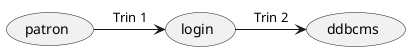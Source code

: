 @startuml

actor (patron)
actor (ddbcms)
usecase (login)

(patron) -> (login): Trin 1
(login) -> (ddbcms): Trin 2

@enduml
